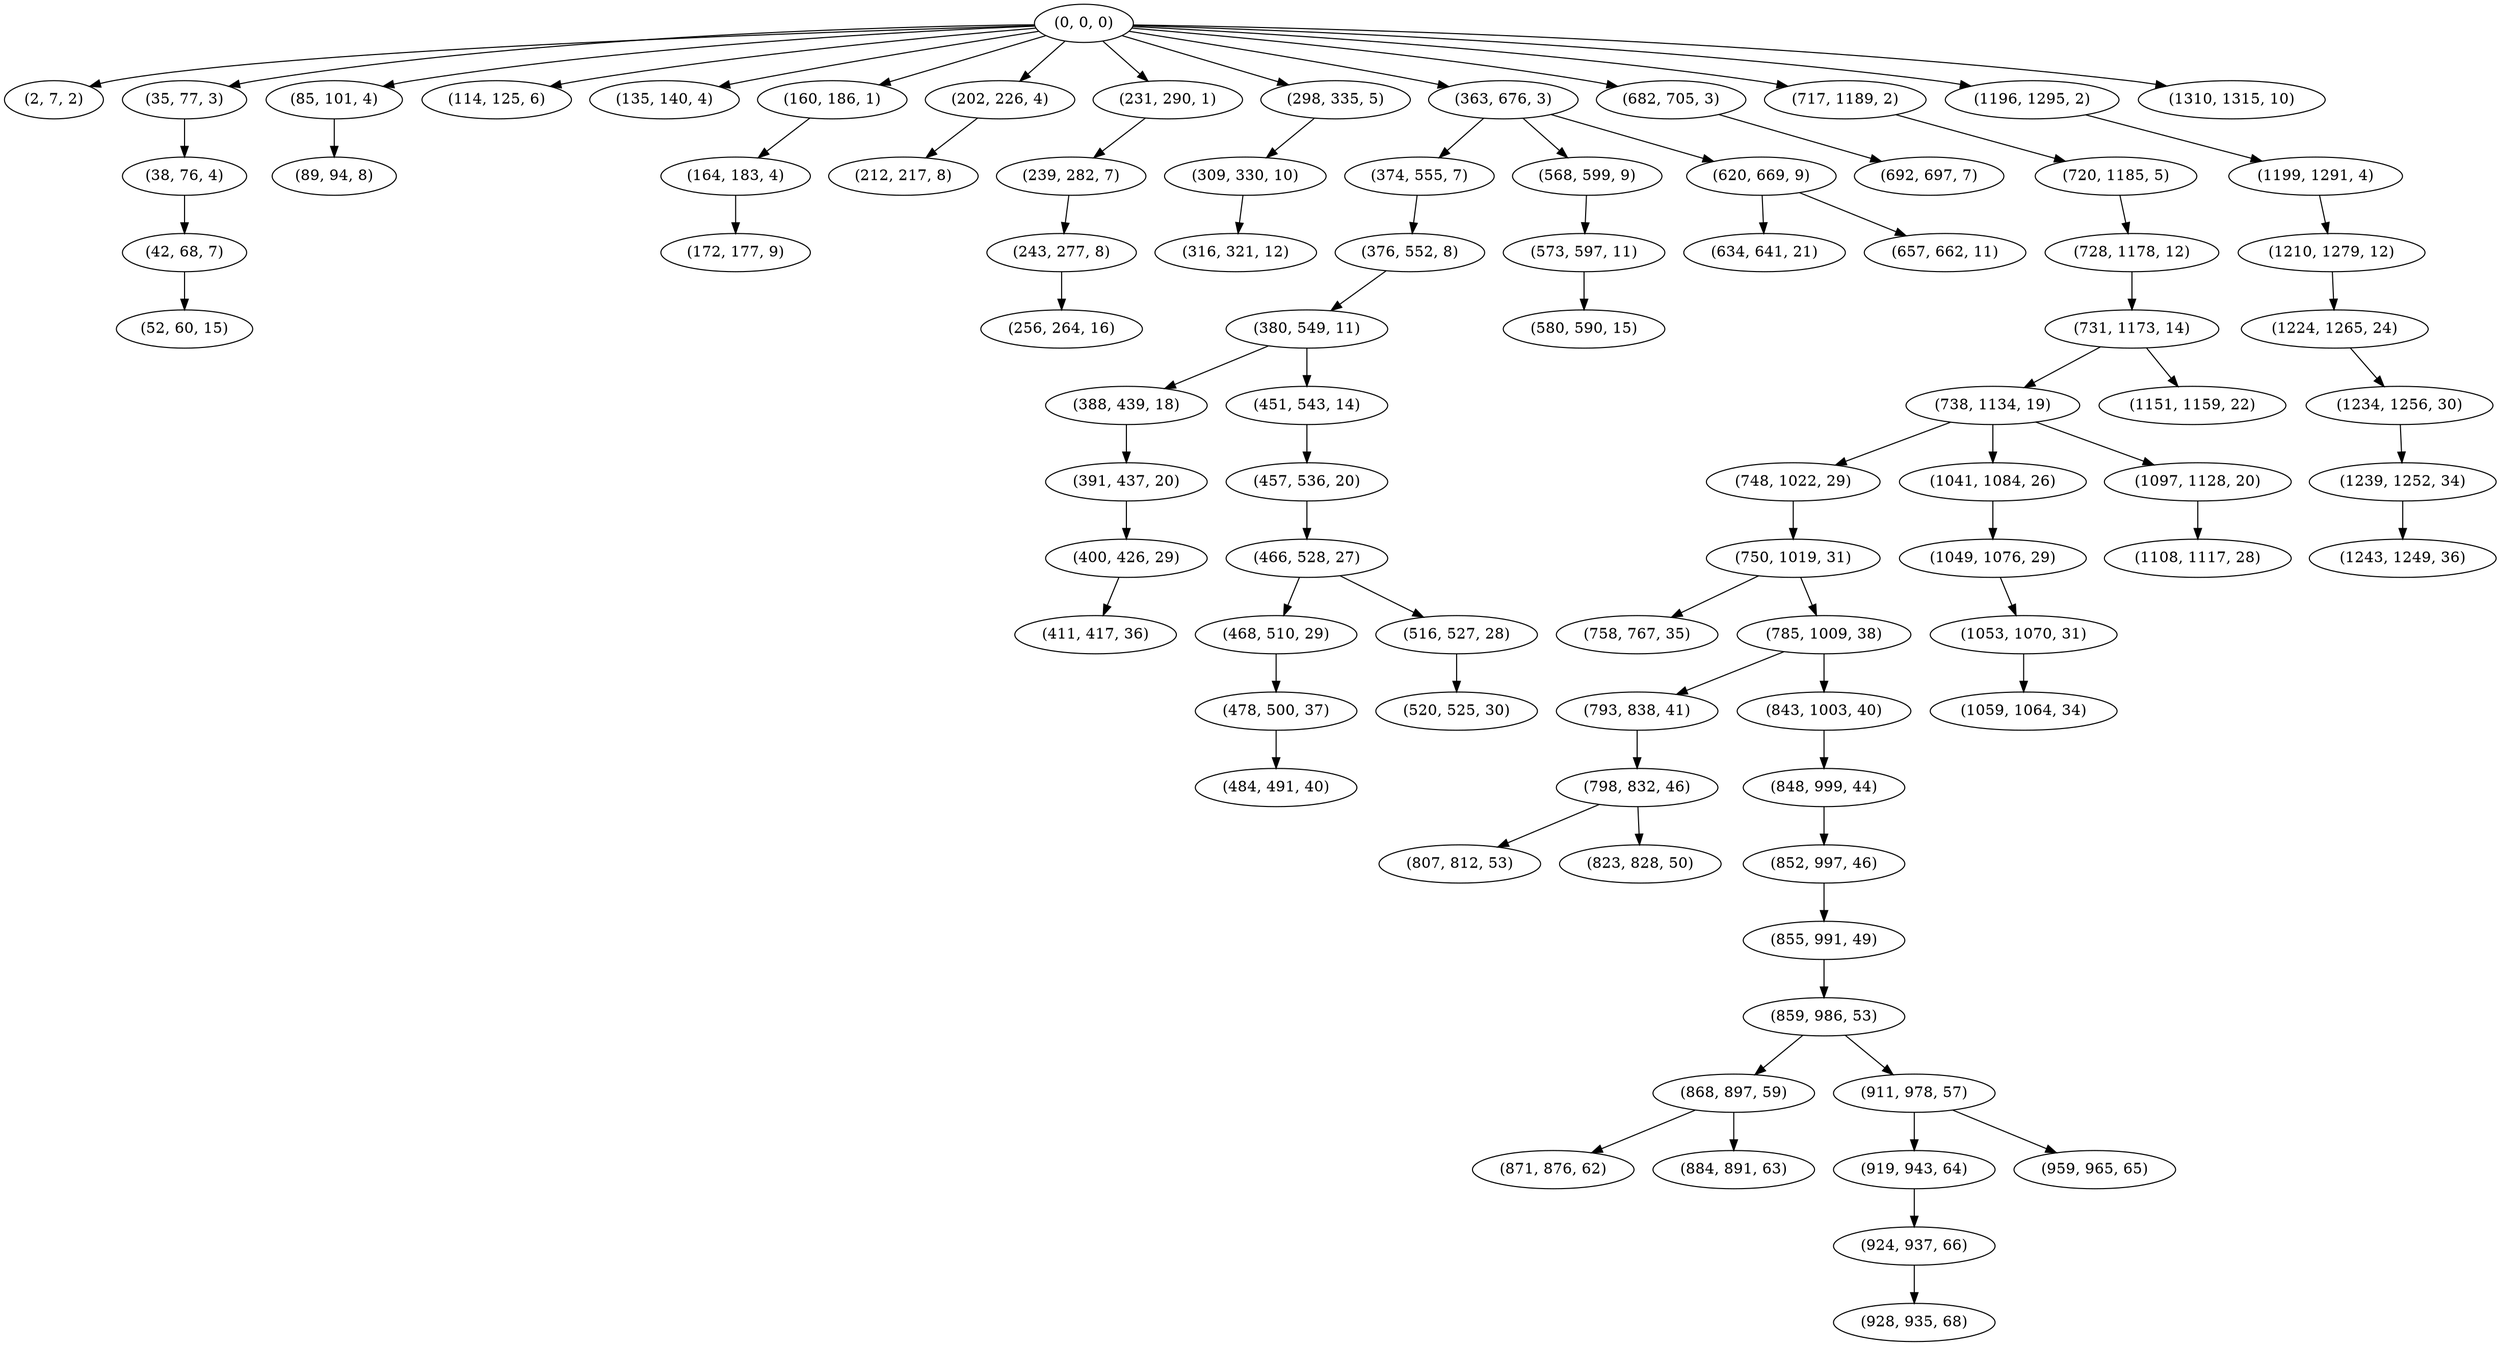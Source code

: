 digraph tree {
    "(0, 0, 0)";
    "(2, 7, 2)";
    "(35, 77, 3)";
    "(38, 76, 4)";
    "(42, 68, 7)";
    "(52, 60, 15)";
    "(85, 101, 4)";
    "(89, 94, 8)";
    "(114, 125, 6)";
    "(135, 140, 4)";
    "(160, 186, 1)";
    "(164, 183, 4)";
    "(172, 177, 9)";
    "(202, 226, 4)";
    "(212, 217, 8)";
    "(231, 290, 1)";
    "(239, 282, 7)";
    "(243, 277, 8)";
    "(256, 264, 16)";
    "(298, 335, 5)";
    "(309, 330, 10)";
    "(316, 321, 12)";
    "(363, 676, 3)";
    "(374, 555, 7)";
    "(376, 552, 8)";
    "(380, 549, 11)";
    "(388, 439, 18)";
    "(391, 437, 20)";
    "(400, 426, 29)";
    "(411, 417, 36)";
    "(451, 543, 14)";
    "(457, 536, 20)";
    "(466, 528, 27)";
    "(468, 510, 29)";
    "(478, 500, 37)";
    "(484, 491, 40)";
    "(516, 527, 28)";
    "(520, 525, 30)";
    "(568, 599, 9)";
    "(573, 597, 11)";
    "(580, 590, 15)";
    "(620, 669, 9)";
    "(634, 641, 21)";
    "(657, 662, 11)";
    "(682, 705, 3)";
    "(692, 697, 7)";
    "(717, 1189, 2)";
    "(720, 1185, 5)";
    "(728, 1178, 12)";
    "(731, 1173, 14)";
    "(738, 1134, 19)";
    "(748, 1022, 29)";
    "(750, 1019, 31)";
    "(758, 767, 35)";
    "(785, 1009, 38)";
    "(793, 838, 41)";
    "(798, 832, 46)";
    "(807, 812, 53)";
    "(823, 828, 50)";
    "(843, 1003, 40)";
    "(848, 999, 44)";
    "(852, 997, 46)";
    "(855, 991, 49)";
    "(859, 986, 53)";
    "(868, 897, 59)";
    "(871, 876, 62)";
    "(884, 891, 63)";
    "(911, 978, 57)";
    "(919, 943, 64)";
    "(924, 937, 66)";
    "(928, 935, 68)";
    "(959, 965, 65)";
    "(1041, 1084, 26)";
    "(1049, 1076, 29)";
    "(1053, 1070, 31)";
    "(1059, 1064, 34)";
    "(1097, 1128, 20)";
    "(1108, 1117, 28)";
    "(1151, 1159, 22)";
    "(1196, 1295, 2)";
    "(1199, 1291, 4)";
    "(1210, 1279, 12)";
    "(1224, 1265, 24)";
    "(1234, 1256, 30)";
    "(1239, 1252, 34)";
    "(1243, 1249, 36)";
    "(1310, 1315, 10)";
    "(0, 0, 0)" -> "(2, 7, 2)";
    "(0, 0, 0)" -> "(35, 77, 3)";
    "(0, 0, 0)" -> "(85, 101, 4)";
    "(0, 0, 0)" -> "(114, 125, 6)";
    "(0, 0, 0)" -> "(135, 140, 4)";
    "(0, 0, 0)" -> "(160, 186, 1)";
    "(0, 0, 0)" -> "(202, 226, 4)";
    "(0, 0, 0)" -> "(231, 290, 1)";
    "(0, 0, 0)" -> "(298, 335, 5)";
    "(0, 0, 0)" -> "(363, 676, 3)";
    "(0, 0, 0)" -> "(682, 705, 3)";
    "(0, 0, 0)" -> "(717, 1189, 2)";
    "(0, 0, 0)" -> "(1196, 1295, 2)";
    "(0, 0, 0)" -> "(1310, 1315, 10)";
    "(35, 77, 3)" -> "(38, 76, 4)";
    "(38, 76, 4)" -> "(42, 68, 7)";
    "(42, 68, 7)" -> "(52, 60, 15)";
    "(85, 101, 4)" -> "(89, 94, 8)";
    "(160, 186, 1)" -> "(164, 183, 4)";
    "(164, 183, 4)" -> "(172, 177, 9)";
    "(202, 226, 4)" -> "(212, 217, 8)";
    "(231, 290, 1)" -> "(239, 282, 7)";
    "(239, 282, 7)" -> "(243, 277, 8)";
    "(243, 277, 8)" -> "(256, 264, 16)";
    "(298, 335, 5)" -> "(309, 330, 10)";
    "(309, 330, 10)" -> "(316, 321, 12)";
    "(363, 676, 3)" -> "(374, 555, 7)";
    "(363, 676, 3)" -> "(568, 599, 9)";
    "(363, 676, 3)" -> "(620, 669, 9)";
    "(374, 555, 7)" -> "(376, 552, 8)";
    "(376, 552, 8)" -> "(380, 549, 11)";
    "(380, 549, 11)" -> "(388, 439, 18)";
    "(380, 549, 11)" -> "(451, 543, 14)";
    "(388, 439, 18)" -> "(391, 437, 20)";
    "(391, 437, 20)" -> "(400, 426, 29)";
    "(400, 426, 29)" -> "(411, 417, 36)";
    "(451, 543, 14)" -> "(457, 536, 20)";
    "(457, 536, 20)" -> "(466, 528, 27)";
    "(466, 528, 27)" -> "(468, 510, 29)";
    "(466, 528, 27)" -> "(516, 527, 28)";
    "(468, 510, 29)" -> "(478, 500, 37)";
    "(478, 500, 37)" -> "(484, 491, 40)";
    "(516, 527, 28)" -> "(520, 525, 30)";
    "(568, 599, 9)" -> "(573, 597, 11)";
    "(573, 597, 11)" -> "(580, 590, 15)";
    "(620, 669, 9)" -> "(634, 641, 21)";
    "(620, 669, 9)" -> "(657, 662, 11)";
    "(682, 705, 3)" -> "(692, 697, 7)";
    "(717, 1189, 2)" -> "(720, 1185, 5)";
    "(720, 1185, 5)" -> "(728, 1178, 12)";
    "(728, 1178, 12)" -> "(731, 1173, 14)";
    "(731, 1173, 14)" -> "(738, 1134, 19)";
    "(731, 1173, 14)" -> "(1151, 1159, 22)";
    "(738, 1134, 19)" -> "(748, 1022, 29)";
    "(738, 1134, 19)" -> "(1041, 1084, 26)";
    "(738, 1134, 19)" -> "(1097, 1128, 20)";
    "(748, 1022, 29)" -> "(750, 1019, 31)";
    "(750, 1019, 31)" -> "(758, 767, 35)";
    "(750, 1019, 31)" -> "(785, 1009, 38)";
    "(785, 1009, 38)" -> "(793, 838, 41)";
    "(785, 1009, 38)" -> "(843, 1003, 40)";
    "(793, 838, 41)" -> "(798, 832, 46)";
    "(798, 832, 46)" -> "(807, 812, 53)";
    "(798, 832, 46)" -> "(823, 828, 50)";
    "(843, 1003, 40)" -> "(848, 999, 44)";
    "(848, 999, 44)" -> "(852, 997, 46)";
    "(852, 997, 46)" -> "(855, 991, 49)";
    "(855, 991, 49)" -> "(859, 986, 53)";
    "(859, 986, 53)" -> "(868, 897, 59)";
    "(859, 986, 53)" -> "(911, 978, 57)";
    "(868, 897, 59)" -> "(871, 876, 62)";
    "(868, 897, 59)" -> "(884, 891, 63)";
    "(911, 978, 57)" -> "(919, 943, 64)";
    "(911, 978, 57)" -> "(959, 965, 65)";
    "(919, 943, 64)" -> "(924, 937, 66)";
    "(924, 937, 66)" -> "(928, 935, 68)";
    "(1041, 1084, 26)" -> "(1049, 1076, 29)";
    "(1049, 1076, 29)" -> "(1053, 1070, 31)";
    "(1053, 1070, 31)" -> "(1059, 1064, 34)";
    "(1097, 1128, 20)" -> "(1108, 1117, 28)";
    "(1196, 1295, 2)" -> "(1199, 1291, 4)";
    "(1199, 1291, 4)" -> "(1210, 1279, 12)";
    "(1210, 1279, 12)" -> "(1224, 1265, 24)";
    "(1224, 1265, 24)" -> "(1234, 1256, 30)";
    "(1234, 1256, 30)" -> "(1239, 1252, 34)";
    "(1239, 1252, 34)" -> "(1243, 1249, 36)";
}
